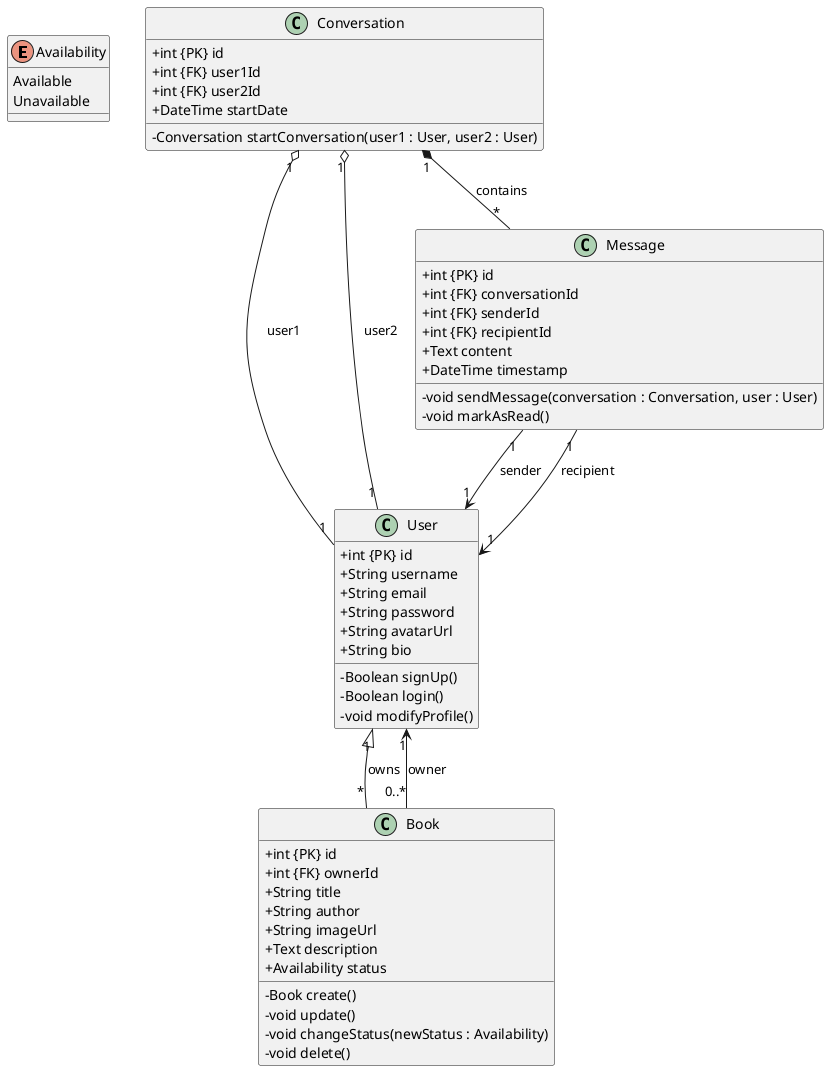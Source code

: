 @startuml
skinparam classAttributeIconSize 0

enum Availability {
    Available
    Unavailable
}

class User {
    +int {PK} id
    +String username
    +String email
    +String password
    +String avatarUrl
    +String bio
    -Boolean signUp()
    -Boolean login()
    -void modifyProfile()
}

class Book {
    +int {PK} id
    +int {FK} ownerId
    +String title
    +String author
    +String imageUrl
    +Text description
    +Availability status
    -Book create()
    -void update()
    -void changeStatus(newStatus : Availability)
    -void delete()
}

class Conversation {
    +int {PK} id
    +int {FK} user1Id
    +int {FK} user2Id
    +DateTime startDate
    -Conversation startConversation(user1 : User, user2 : User)
}

class Message {
    +int {PK} id
    +int {FK} conversationId
    +int {FK} senderId
    +int {FK} recipientId
    +Text content
    +DateTime timestamp
    -void sendMessage(conversation : Conversation, user : User)
    -void markAsRead()
}

/' Associations '/
User "1" <|-- "*" Book      : owns
Conversation "1" o-- "1" User : user1
Conversation "1" o-- "1" User : user2
Conversation "1" *-- "*" Message : contains
Message "1" --> "1" User    : sender
Message "1" --> "1" User    : recipient
Book "0..*" --> "1" User    : owner

@enduml
